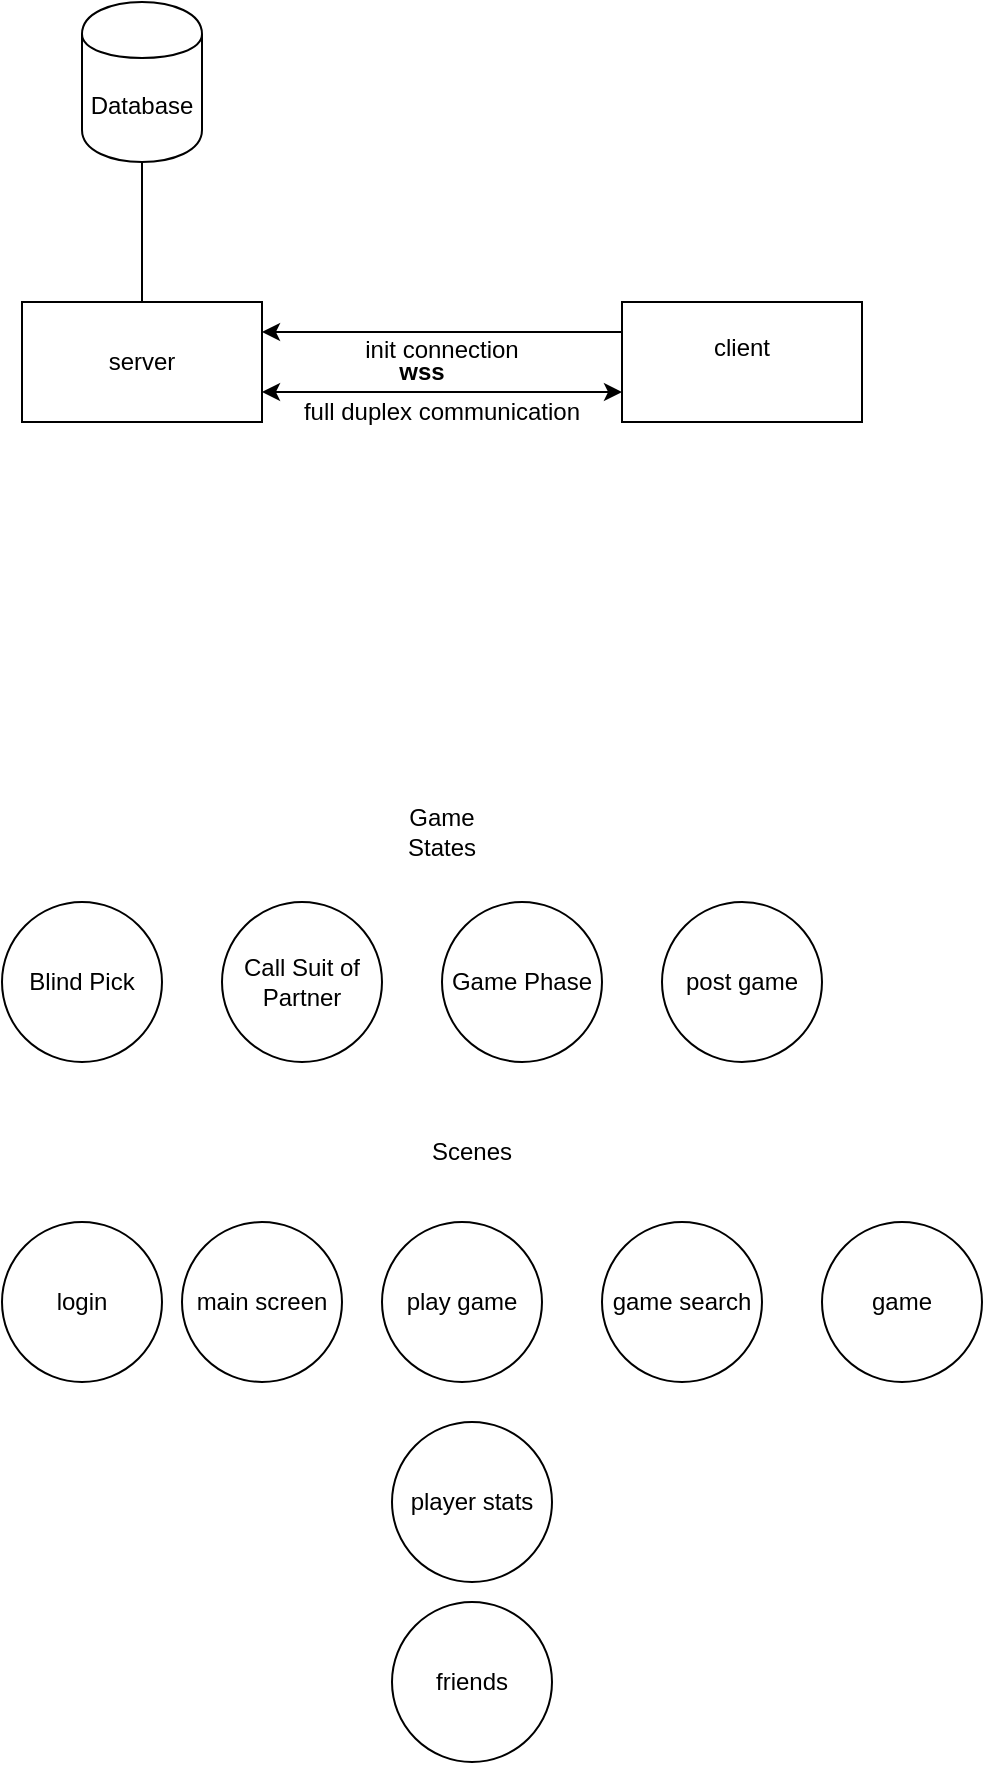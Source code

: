 <mxfile version="12.7.0" type="device"><diagram id="-BqZw3ZkeTKdDhZ5xAyh" name="Page-1"><mxGraphModel dx="780" dy="778" grid="1" gridSize="10" guides="1" tooltips="1" connect="1" arrows="1" fold="1" page="1" pageScale="1" pageWidth="850" pageHeight="1100" math="0" shadow="0"><root><mxCell id="0"/><mxCell id="1" parent="0"/><mxCell id="t1TdIofXeh-6OMKk_79i-1" value="server" style="rounded=0;whiteSpace=wrap;html=1;" vertex="1" parent="1"><mxGeometry x="120" y="220" width="120" height="60" as="geometry"/></mxCell><mxCell id="t1TdIofXeh-6OMKk_79i-2" value="&lt;div&gt;client&lt;/div&gt;&lt;div&gt;&lt;br&gt;&lt;/div&gt;" style="rounded=0;whiteSpace=wrap;html=1;" vertex="1" parent="1"><mxGeometry x="420" y="220" width="120" height="60" as="geometry"/></mxCell><mxCell id="t1TdIofXeh-6OMKk_79i-4" value="&lt;b&gt;wss&lt;/b&gt;" style="text;html=1;strokeColor=none;fillColor=none;align=center;verticalAlign=middle;whiteSpace=wrap;rounded=0;" vertex="1" parent="1"><mxGeometry x="270" y="245" width="100" height="20" as="geometry"/></mxCell><mxCell id="t1TdIofXeh-6OMKk_79i-5" value="Database" style="shape=cylinder;whiteSpace=wrap;html=1;boundedLbl=1;backgroundOutline=1;" vertex="1" parent="1"><mxGeometry x="150" y="70" width="60" height="80" as="geometry"/></mxCell><mxCell id="t1TdIofXeh-6OMKk_79i-6" value="" style="endArrow=none;html=1;entryX=0.5;entryY=1;entryDx=0;entryDy=0;exitX=0.5;exitY=0;exitDx=0;exitDy=0;" edge="1" parent="1" source="t1TdIofXeh-6OMKk_79i-1" target="t1TdIofXeh-6OMKk_79i-5"><mxGeometry width="50" height="50" relative="1" as="geometry"><mxPoint x="140" y="210" as="sourcePoint"/><mxPoint x="190" y="160" as="targetPoint"/></mxGeometry></mxCell><mxCell id="t1TdIofXeh-6OMKk_79i-7" value="Blind Pick" style="ellipse;whiteSpace=wrap;html=1;aspect=fixed;" vertex="1" parent="1"><mxGeometry x="110" y="520" width="80" height="80" as="geometry"/></mxCell><mxCell id="t1TdIofXeh-6OMKk_79i-8" value="Game States" style="text;html=1;strokeColor=none;fillColor=none;align=center;verticalAlign=middle;whiteSpace=wrap;rounded=0;" vertex="1" parent="1"><mxGeometry x="300" y="470" width="60" height="30" as="geometry"/></mxCell><mxCell id="t1TdIofXeh-6OMKk_79i-9" value="Call Suit of Partner" style="ellipse;whiteSpace=wrap;html=1;aspect=fixed;" vertex="1" parent="1"><mxGeometry x="220" y="520" width="80" height="80" as="geometry"/></mxCell><mxCell id="t1TdIofXeh-6OMKk_79i-10" value="post game" style="ellipse;whiteSpace=wrap;html=1;aspect=fixed;" vertex="1" parent="1"><mxGeometry x="440" y="520" width="80" height="80" as="geometry"/></mxCell><mxCell id="t1TdIofXeh-6OMKk_79i-11" value="Game Phase" style="ellipse;whiteSpace=wrap;html=1;aspect=fixed;" vertex="1" parent="1"><mxGeometry x="330" y="520" width="80" height="80" as="geometry"/></mxCell><mxCell id="t1TdIofXeh-6OMKk_79i-22" value="" style="group" vertex="1" connectable="0" parent="1"><mxGeometry x="110" y="620" width="490" height="330" as="geometry"/></mxCell><mxCell id="t1TdIofXeh-6OMKk_79i-12" value="&lt;div&gt;Scenes&lt;/div&gt;" style="text;html=1;strokeColor=none;fillColor=none;align=center;verticalAlign=middle;whiteSpace=wrap;rounded=0;" vertex="1" parent="t1TdIofXeh-6OMKk_79i-22"><mxGeometry x="185" width="100" height="50" as="geometry"/></mxCell><mxCell id="t1TdIofXeh-6OMKk_79i-14" value="login" style="ellipse;whiteSpace=wrap;html=1;aspect=fixed;" vertex="1" parent="t1TdIofXeh-6OMKk_79i-22"><mxGeometry y="60" width="80" height="80" as="geometry"/></mxCell><mxCell id="t1TdIofXeh-6OMKk_79i-15" value="play game" style="ellipse;whiteSpace=wrap;html=1;aspect=fixed;" vertex="1" parent="t1TdIofXeh-6OMKk_79i-22"><mxGeometry x="190" y="60" width="80" height="80" as="geometry"/></mxCell><mxCell id="t1TdIofXeh-6OMKk_79i-16" value="player stats" style="ellipse;whiteSpace=wrap;html=1;aspect=fixed;" vertex="1" parent="t1TdIofXeh-6OMKk_79i-22"><mxGeometry x="195" y="160" width="80" height="80" as="geometry"/></mxCell><mxCell id="t1TdIofXeh-6OMKk_79i-17" value="friends" style="ellipse;whiteSpace=wrap;html=1;aspect=fixed;" vertex="1" parent="t1TdIofXeh-6OMKk_79i-22"><mxGeometry x="195" y="250" width="80" height="80" as="geometry"/></mxCell><mxCell id="t1TdIofXeh-6OMKk_79i-18" value="game search" style="ellipse;whiteSpace=wrap;html=1;aspect=fixed;" vertex="1" parent="t1TdIofXeh-6OMKk_79i-22"><mxGeometry x="300" y="60" width="80" height="80" as="geometry"/></mxCell><mxCell id="t1TdIofXeh-6OMKk_79i-19" value="game" style="ellipse;whiteSpace=wrap;html=1;aspect=fixed;" vertex="1" parent="t1TdIofXeh-6OMKk_79i-22"><mxGeometry x="410" y="60" width="80" height="80" as="geometry"/></mxCell><mxCell id="t1TdIofXeh-6OMKk_79i-20" value="main screen" style="ellipse;whiteSpace=wrap;html=1;aspect=fixed;" vertex="1" parent="t1TdIofXeh-6OMKk_79i-22"><mxGeometry x="90" y="60" width="80" height="80" as="geometry"/></mxCell><mxCell id="t1TdIofXeh-6OMKk_79i-24" value="init connection" style="text;html=1;strokeColor=none;fillColor=none;align=center;verticalAlign=middle;whiteSpace=wrap;rounded=0;" vertex="1" parent="1"><mxGeometry x="280" y="234" width="100" height="20" as="geometry"/></mxCell><mxCell id="t1TdIofXeh-6OMKk_79i-25" value="full duplex communication" style="text;html=1;strokeColor=none;fillColor=none;align=center;verticalAlign=middle;whiteSpace=wrap;rounded=0;" vertex="1" parent="1"><mxGeometry x="255" y="265" width="150" height="20" as="geometry"/></mxCell><mxCell id="t1TdIofXeh-6OMKk_79i-26" value="" style="endArrow=classic;html=1;entryX=1;entryY=0.25;entryDx=0;entryDy=0;exitX=0;exitY=0.25;exitDx=0;exitDy=0;" edge="1" parent="1" source="t1TdIofXeh-6OMKk_79i-2" target="t1TdIofXeh-6OMKk_79i-1"><mxGeometry width="50" height="50" relative="1" as="geometry"><mxPoint x="390" y="350" as="sourcePoint"/><mxPoint x="440" y="300" as="targetPoint"/></mxGeometry></mxCell><mxCell id="t1TdIofXeh-6OMKk_79i-27" value="" style="endArrow=classic;startArrow=classic;html=1;entryX=0;entryY=0.75;entryDx=0;entryDy=0;exitX=1;exitY=0.75;exitDx=0;exitDy=0;" edge="1" parent="1" source="t1TdIofXeh-6OMKk_79i-1" target="t1TdIofXeh-6OMKk_79i-2"><mxGeometry width="50" height="50" relative="1" as="geometry"><mxPoint x="330" y="350" as="sourcePoint"/><mxPoint x="380" y="300" as="targetPoint"/></mxGeometry></mxCell></root></mxGraphModel></diagram></mxfile>